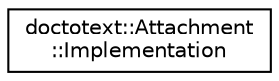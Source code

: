 digraph "类继承关系图"
{
  edge [fontname="Helvetica",fontsize="10",labelfontname="Helvetica",labelfontsize="10"];
  node [fontname="Helvetica",fontsize="10",shape=record];
  rankdir="LR";
  Node0 [label="doctotext::Attachment\l::Implementation",height=0.2,width=0.4,color="black", fillcolor="white", style="filled",URL="$struct_attachment_1_1_implementation.html"];
}
